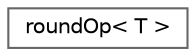 digraph "Graphical Class Hierarchy"
{
 // LATEX_PDF_SIZE
  bgcolor="transparent";
  edge [fontname=Helvetica,fontsize=10,labelfontname=Helvetica,labelfontsize=10];
  node [fontname=Helvetica,fontsize=10,shape=box,height=0.2,width=0.4];
  rankdir="LR";
  Node0 [id="Node000000",label="roundOp\< T \>",height=0.2,width=0.4,color="grey40", fillcolor="white", style="filled",URL="$structFoam_1_1roundOp.html",tooltip=" "];
}
